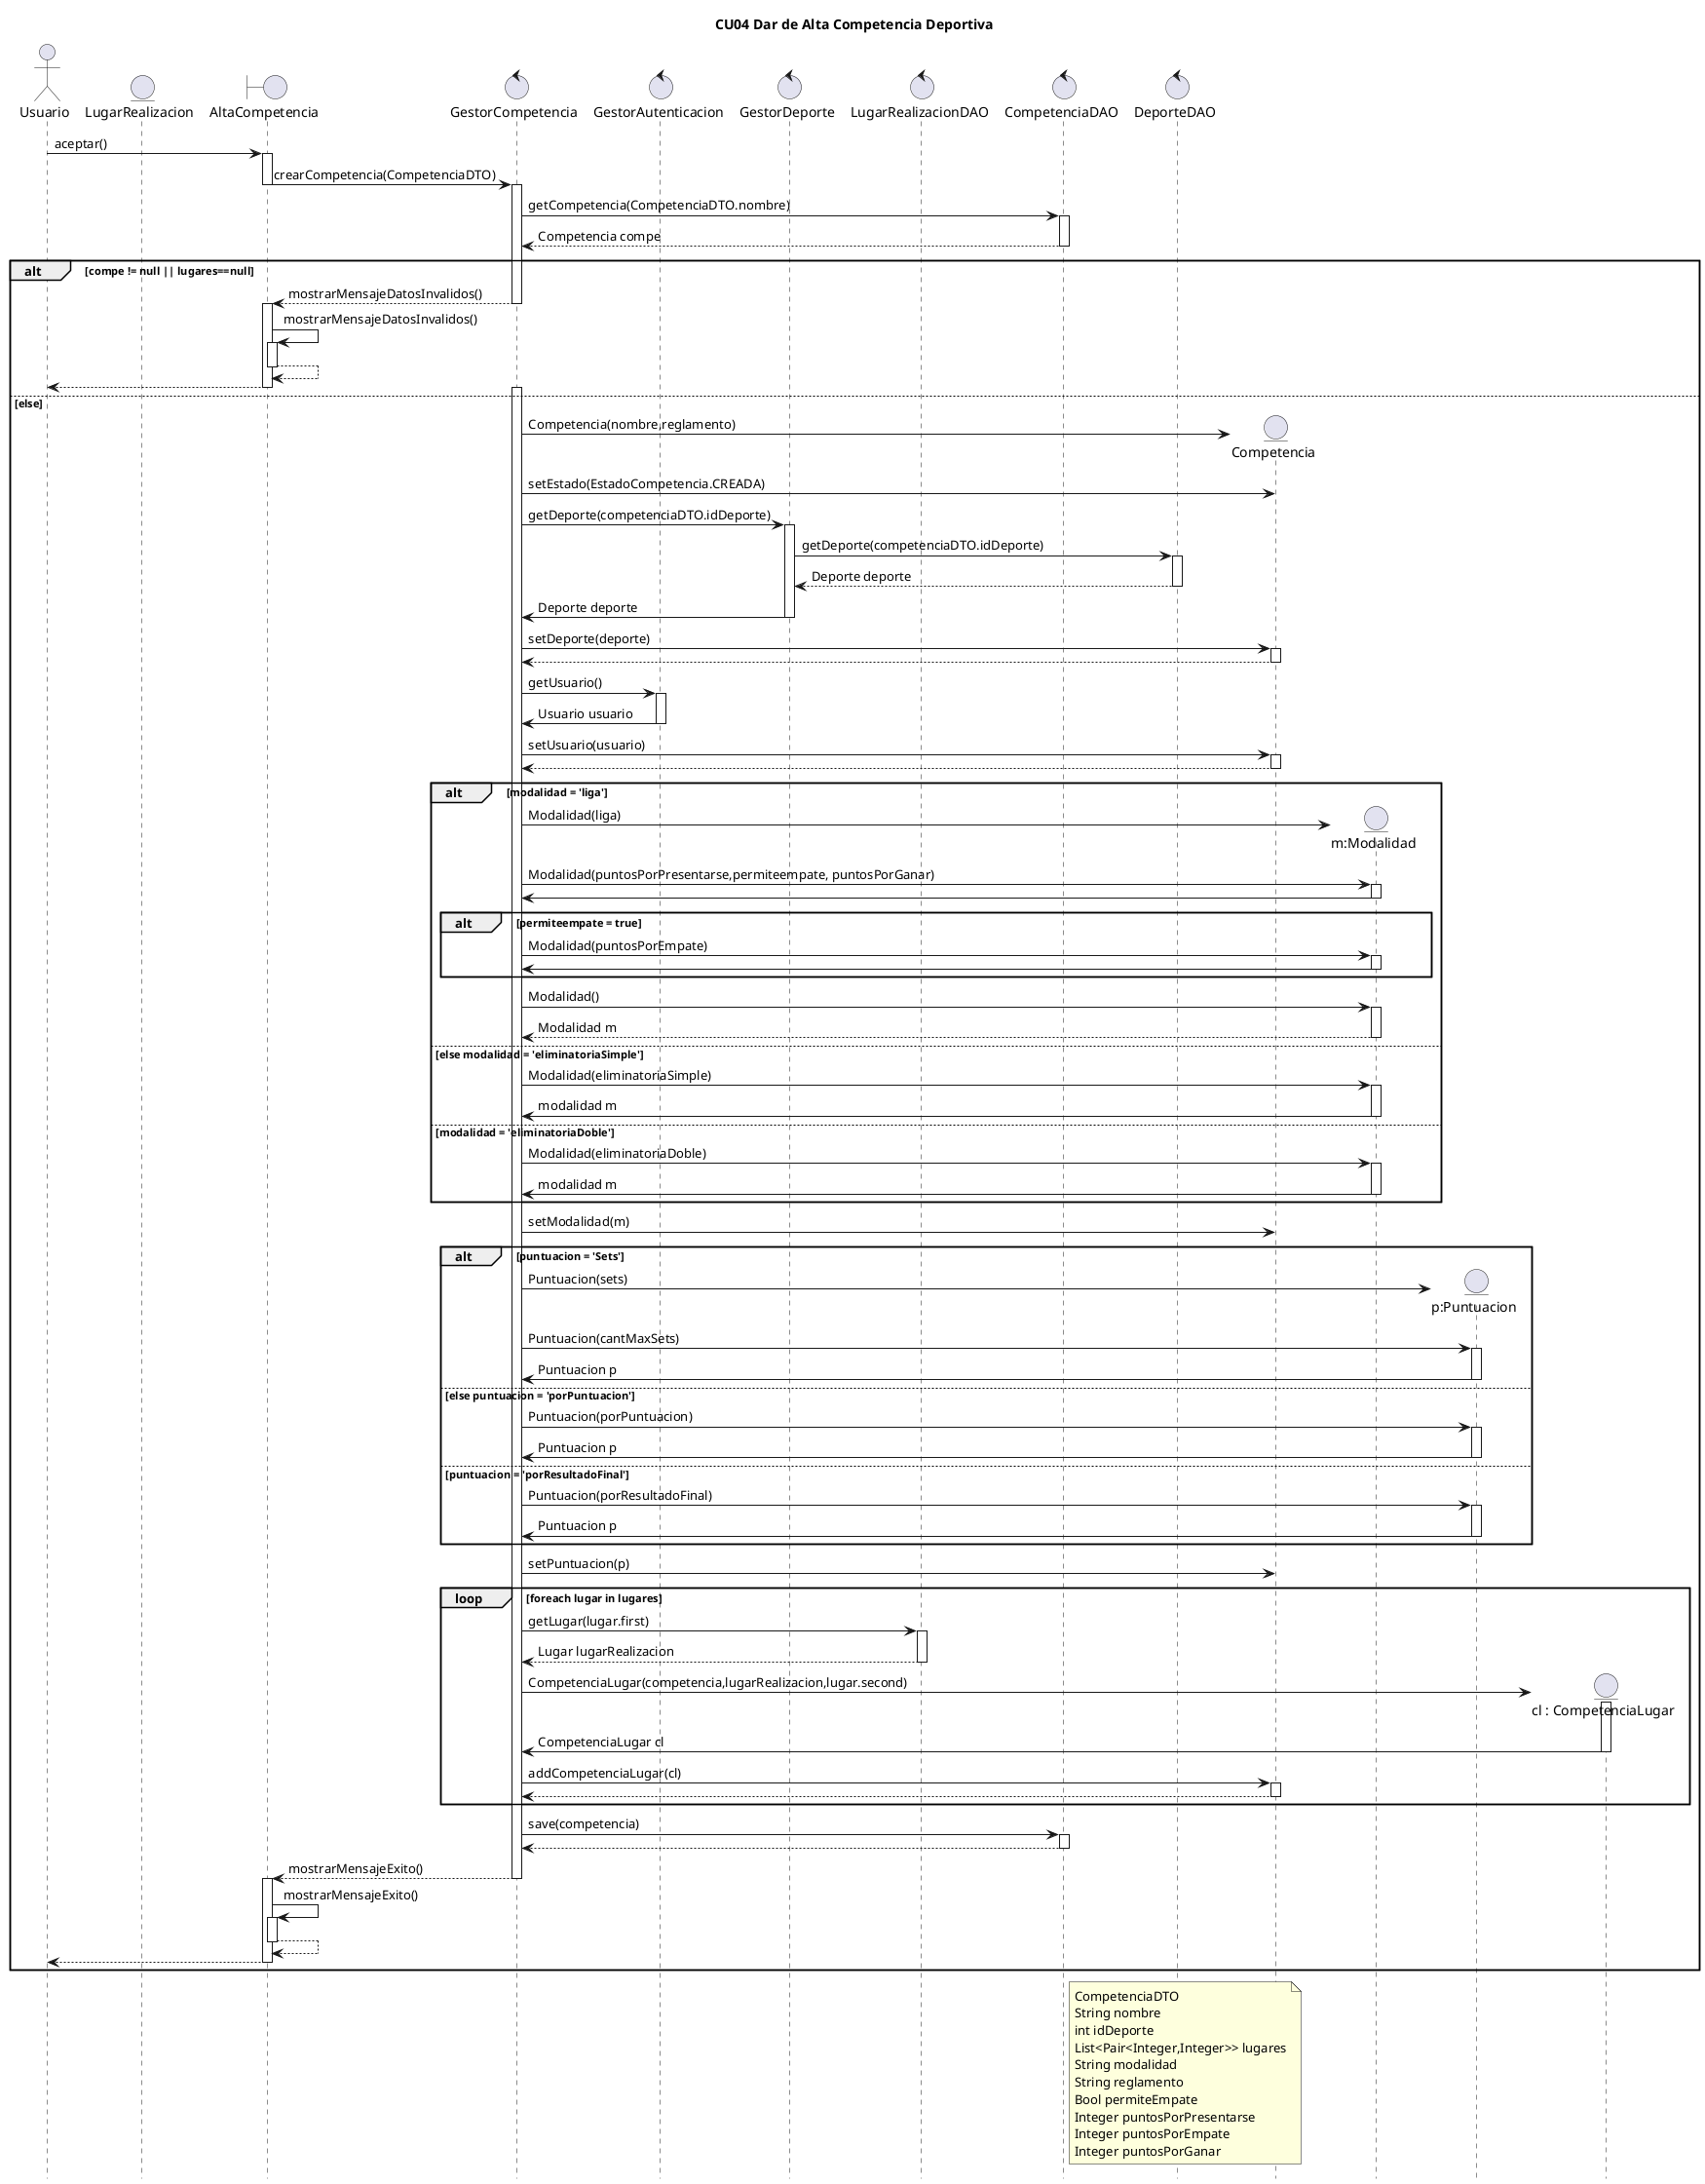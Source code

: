 @startuml
title CU04 Dar de Alta Competencia Deportiva
actor Usuario
entity LugarRealizacion
boundary AltaCompetencia
control GestorCompetencia
control GestorAutenticacion
control GestorDeporte
control LugarRealizacionDAO
control CompetenciaDAO
control DeporteDAO

Usuario -> AltaCompetencia: aceptar()
activate AltaCompetencia
AltaCompetencia -> GestorCompetencia: crearCompetencia(CompetenciaDTO)

deactivate AltaCompetencia
activate GestorCompetencia
GestorCompetencia -> CompetenciaDAO: getCompetencia(CompetenciaDTO.nombre)
activate CompetenciaDAO
CompetenciaDAO --> GestorCompetencia: Competencia compe
deactivate CompetenciaDAO

alt compe != null || lugares==null

    GestorCompetencia --> AltaCompetencia: mostrarMensajeDatosInvalidos()
    deactivate GestorCompetencia
    activate AltaCompetencia
    AltaCompetencia -> AltaCompetencia: mostrarMensajeDatosInvalidos()
    activate AltaCompetencia
    AltaCompetencia --> AltaCompetencia:
    deactivate AltaCompetencia
    AltaCompetencia --> Usuario
    deactivate AltaCompetencia

else else
    create entity Competencia
    activate GestorCompetencia
    GestorCompetencia -> Competencia: Competencia(nombre,reglamento)
       GestorCompetencia -> Competencia: setEstado(EstadoCompetencia.CREADA)
    GestorCompetencia -> GestorDeporte: getDeporte(competenciaDTO.idDeporte)
    activate GestorDeporte
GestorDeporte -> DeporteDAO: getDeporte(competenciaDTO.idDeporte)
activate DeporteDAO
DeporteDAO --> GestorDeporte: Deporte deporte
deactivate DeporteDAO
GestorDeporte -> GestorCompetencia: Deporte deporte
deactivate GestorDeporte
    GestorCompetencia -> Competencia: setDeporte(deporte)
    activate Competencia
    Competencia --> GestorCompetencia
    deactivate Competencia
        GestorCompetencia -> GestorAutenticacion: getUsuario()
    activate GestorAutenticacion
    GestorAutenticacion -> GestorCompetencia: Usuario usuario
    deactivate GestorAutenticacion
    GestorCompetencia -> Competencia: setUsuario(usuario)
    activate Competencia
    Competencia --> GestorCompetencia
    deactivate Competencia
  create entity "m:Modalidad" as m
 alt modalidad = 'liga'
GestorCompetencia -> m: Modalidad(liga)
    GestorCompetencia -> m: Modalidad(puntosPorPresentarse,permiteempate, puntosPorGanar)
    activate m
    m -> GestorCompetencia
    deactivate m
    alt permiteempate = true
        GestorCompetencia -> m: Modalidad(puntosPorEmpate)
        activate m
         m ->  GestorCompetencia
        deactivate m
    end
    GestorCompetencia -> m: Modalidad()
    activate m
    m --> GestorCompetencia: Modalidad m
    deactivate m

else else modalidad = 'eliminatoriaSimple'
GestorCompetencia -> m: Modalidad(eliminatoriaSimple)
activate m
m -> GestorCompetencia: modalidad m
deactivate m
else modalidad = 'eliminatoriaDoble'
GestorCompetencia -> m: Modalidad(eliminatoriaDoble)
activate m
m -> GestorCompetencia: modalidad m
deactivate m
end
GestorCompetencia -> Competencia: setModalidad(m)
create entity "p:Puntuacion" as p
alt puntuacion = 'Sets'
    GestorCompetencia -> p: Puntuacion(sets)
    
    GestorCompetencia -> p: Puntuacion(cantMaxSets)
    activate p
    p -> GestorCompetencia: Puntuacion p
deactivate p
else else puntuacion = 'porPuntuacion'
    GestorCompetencia -> p: Puntuacion(porPuntuacion)
    activate p
    p -> GestorCompetencia: Puntuacion p
deactivate p 
else puntuacion = 'porResultadoFinal'
GestorCompetencia -> p: Puntuacion(porResultadoFinal)
activate p
    p -> GestorCompetencia: Puntuacion p
deactivate p
end
GestorCompetencia -> Competencia: setPuntuacion(p)


    loop foreach lugar in lugares
        
        GestorCompetencia -> LugarRealizacionDAO: getLugar(lugar.first)
        activate LugarRealizacionDAO
        LugarRealizacionDAO --> GestorCompetencia: Lugar lugarRealizacion
        deactivate LugarRealizacionDAO
     create entity "cl : CompetenciaLugar" as CompetenciaLugar
     GestorCompetencia -> CompetenciaLugar: CompetenciaLugar(competencia,lugarRealizacion,lugar.second)
    activate CompetenciaLugar
    CompetenciaLugar -> GestorCompetencia: CompetenciaLugar cl
    deactivate CompetenciaLugar
        GestorCompetencia -> Competencia: addCompetenciaLugar(cl)
        activate Competencia
        Competencia --> GestorCompetencia:
        deactivate Competencia
    end loop
    

    GestorCompetencia -> CompetenciaDAO: save(competencia)
    activate CompetenciaDAO
    CompetenciaDAO --> GestorCompetencia:
    deactivate CompetenciaDAO
    GestorCompetencia --> AltaCompetencia: mostrarMensajeExito()
    deactivate GestorCompetencia
    activate AltaCompetencia
    AltaCompetencia -> AltaCompetencia: mostrarMensajeExito()
    activate AltaCompetencia
    AltaCompetencia --> AltaCompetencia:
    deactivate AltaCompetencia
    AltaCompetencia --> Usuario
    deactivate AltaCompetencia

end


note right of CompetenciaDAO
CompetenciaDTO
String nombre
int idDeporte
List<Pair<Integer,Integer>> lugares
String modalidad
String reglamento
Bool permiteEmpate
Integer puntosPorPresentarse
Integer puntosPorEmpate
Integer puntosPorGanar
end note

hide footbox

@enduml